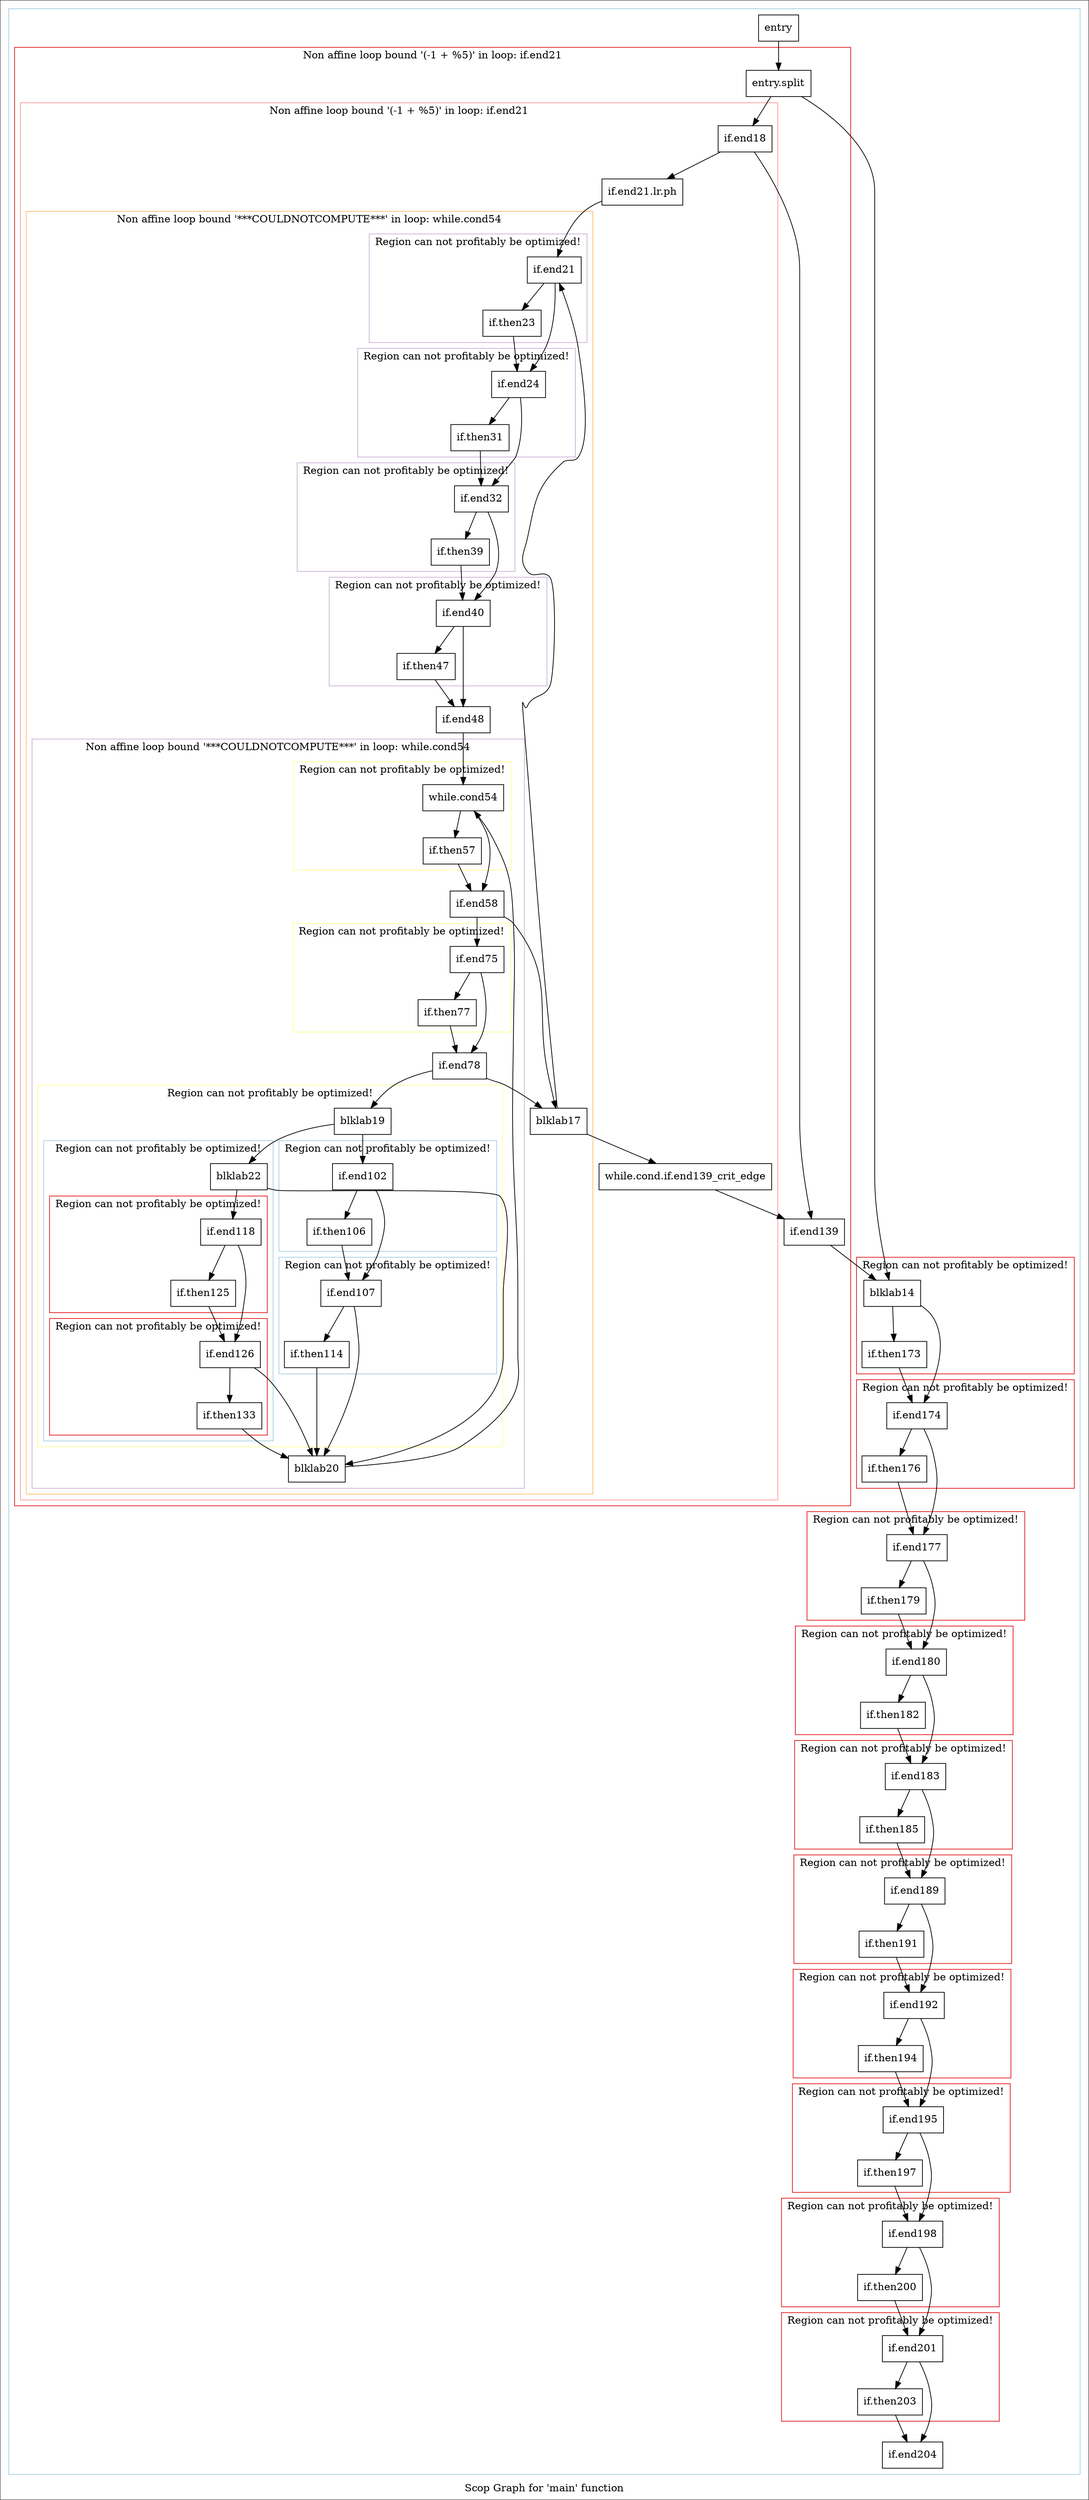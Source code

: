 digraph "Scop Graph for 'main' function" {
	label="Scop Graph for 'main' function";

	Node0xce24270 [shape=record,label="{entry}"];
	Node0xce24270 -> Node0xcf18920;
	Node0xcf18920 [shape=record,label="{entry.split}"];
	Node0xcf18920 -> Node0xce24840;
	Node0xcf18920 -> Node0xcf1b5c0;
	Node0xce24840 [shape=record,label="{blklab14}"];
	Node0xce24840 -> Node0xce1dcc0;
	Node0xce24840 -> Node0xce1dd20;
	Node0xce1dcc0 [shape=record,label="{if.end174}"];
	Node0xce1dcc0 -> Node0xcee19e0;
	Node0xce1dcc0 -> Node0xcee1a40;
	Node0xcee19e0 [shape=record,label="{if.end177}"];
	Node0xcee19e0 -> Node0xce24020;
	Node0xcee19e0 -> Node0xce1dc50;
	Node0xce24020 [shape=record,label="{if.end180}"];
	Node0xce24020 -> Node0xcee1aa0;
	Node0xce24020 -> Node0xcee1b00;
	Node0xcee1aa0 [shape=record,label="{if.end183}"];
	Node0xcee1aa0 -> Node0xced9290;
	Node0xcee1aa0 -> Node0xced92f0;
	Node0xced9290 [shape=record,label="{if.end189}"];
	Node0xced9290 -> Node0xced9350;
	Node0xced9290 -> Node0xced93b0;
	Node0xced9350 [shape=record,label="{if.end192}"];
	Node0xced9350 -> Node0xcf188f0;
	Node0xced9350 -> Node0xcf1b560;
	Node0xcf188f0 [shape=record,label="{if.end195}"];
	Node0xcf188f0 -> Node0xce23f10;
	Node0xcf188f0 -> Node0xce23f70;
	Node0xce23f10 [shape=record,label="{if.end198}"];
	Node0xce23f10 -> Node0xce23fd0;
	Node0xce23f10 -> Node0xcecba50;
	Node0xce23fd0 [shape=record,label="{if.end201}"];
	Node0xce23fd0 -> Node0xcecbab0;
	Node0xce23fd0 -> Node0xcecbb10;
	Node0xcecbab0 [shape=record,label="{if.end204}"];
	Node0xcecbb10 [shape=record,label="{if.then203}"];
	Node0xcecbb10 -> Node0xcecbab0;
	Node0xcecba50 [shape=record,label="{if.then200}"];
	Node0xcecba50 -> Node0xce23fd0;
	Node0xce23f70 [shape=record,label="{if.then197}"];
	Node0xce23f70 -> Node0xce23f10;
	Node0xcf1b560 [shape=record,label="{if.then194}"];
	Node0xcf1b560 -> Node0xcf188f0;
	Node0xced93b0 [shape=record,label="{if.then191}"];
	Node0xced93b0 -> Node0xced9350;
	Node0xced92f0 [shape=record,label="{if.then185}"];
	Node0xced92f0 -> Node0xced9290;
	Node0xcee1b00 [shape=record,label="{if.then182}"];
	Node0xcee1b00 -> Node0xcee1aa0;
	Node0xce1dc50 [shape=record,label="{if.then179}"];
	Node0xce1dc50 -> Node0xce24020;
	Node0xcee1a40 [shape=record,label="{if.then176}"];
	Node0xcee1a40 -> Node0xcee19e0;
	Node0xce1dd20 [shape=record,label="{if.then173}"];
	Node0xce1dd20 -> Node0xce1dcc0;
	Node0xcf1b5c0 [shape=record,label="{if.end18}"];
	Node0xcf1b5c0 -> Node0xcecbb70;
	Node0xcf1b5c0 -> Node0xce1c120;
	Node0xcecbb70 [shape=record,label="{if.end21.lr.ph}"];
	Node0xcecbb70 -> Node0xce1c180;
	Node0xce1c180 [shape=record,label="{if.end21}"];
	Node0xce1c180 -> Node0xce1c1e0;
	Node0xce1c180 -> Node0xce23ff0;
	Node0xce1c1e0 [shape=record,label="{if.end24}"];
	Node0xce1c1e0 -> Node0xcf0ec20;
	Node0xce1c1e0 -> Node0xcf0ec80;
	Node0xcf0ec20 [shape=record,label="{if.end32}"];
	Node0xcf0ec20 -> Node0xcf0ece0;
	Node0xcf0ec20 -> Node0xce1c240;
	Node0xcf0ece0 [shape=record,label="{if.end40}"];
	Node0xcf0ece0 -> Node0xcf349e0;
	Node0xcf0ece0 -> Node0xcf34a40;
	Node0xcf349e0 [shape=record,label="{if.end48}"];
	Node0xcf349e0 -> Node0xcf34aa0;
	Node0xcf34aa0 [shape=record,label="{while.cond54}"];
	Node0xcf34aa0 -> Node0xcf0ed40;
	Node0xcf34aa0 -> Node0xcf1d440;
	Node0xcf0ed40 [shape=record,label="{if.end58}"];
	Node0xcf0ed40 -> Node0xcf1d4a0;
	Node0xcf0ed40 -> Node0xcf1d500;
	Node0xcf1d4a0 [shape=record,label="{blklab17}"];
	Node0xcf1d4a0 -> Node0xce1c180[constraint=false];
	Node0xcf1d4a0 -> Node0xcf1a360;
	Node0xcf1a360 [shape=record,label="{while.cond.if.end139_crit_edge}"];
	Node0xcf1a360 -> Node0xce1c120;
	Node0xce1c120 [shape=record,label="{if.end139}"];
	Node0xce1c120 -> Node0xce24840;
	Node0xcf1d500 [shape=record,label="{if.end75}"];
	Node0xcf1d500 -> Node0xcf1a400;
	Node0xcf1d500 -> Node0xcf1a420;
	Node0xcf1a400 [shape=record,label="{if.end78}"];
	Node0xcf1a400 -> Node0xcf1a440;
	Node0xcf1a400 -> Node0xcf1d4a0;
	Node0xcf1a440 [shape=record,label="{blklab19}"];
	Node0xcf1a440 -> Node0xcf1a4a0;
	Node0xcf1a440 -> Node0xced96c0;
	Node0xcf1a4a0 [shape=record,label="{blklab22}"];
	Node0xcf1a4a0 -> Node0xced9720;
	Node0xcf1a4a0 -> Node0xced9780;
	Node0xced9720 [shape=record,label="{blklab20}"];
	Node0xced9720 -> Node0xcf34aa0[constraint=false];
	Node0xced9780 [shape=record,label="{if.end118}"];
	Node0xced9780 -> Node0xcf34b00;
	Node0xced9780 -> Node0xcf1d560;
	Node0xcf34b00 [shape=record,label="{if.end126}"];
	Node0xcf34b00 -> Node0xced9720;
	Node0xcf34b00 -> Node0xcee4ab0;
	Node0xcee4ab0 [shape=record,label="{if.then133}"];
	Node0xcee4ab0 -> Node0xced9720;
	Node0xcf1d560 [shape=record,label="{if.then125}"];
	Node0xcf1d560 -> Node0xcf34b00;
	Node0xced96c0 [shape=record,label="{if.end102}"];
	Node0xced96c0 -> Node0xcee4b10;
	Node0xced96c0 -> Node0xcee4b70;
	Node0xcee4b10 [shape=record,label="{if.end107}"];
	Node0xcee4b10 -> Node0xced9720;
	Node0xcee4b10 -> Node0xcee4bd0;
	Node0xcee4bd0 [shape=record,label="{if.then114}"];
	Node0xcee4bd0 -> Node0xced9720;
	Node0xcee4b70 [shape=record,label="{if.then106}"];
	Node0xcee4b70 -> Node0xcee4b10;
	Node0xcf1a420 [shape=record,label="{if.then77}"];
	Node0xcf1a420 -> Node0xcf1a400;
	Node0xcf1d440 [shape=record,label="{if.then57}"];
	Node0xcf1d440 -> Node0xcf0ed40;
	Node0xcf34a40 [shape=record,label="{if.then47}"];
	Node0xcf34a40 -> Node0xcf349e0;
	Node0xce1c240 [shape=record,label="{if.then39}"];
	Node0xce1c240 -> Node0xcf0ece0;
	Node0xcf0ec80 [shape=record,label="{if.then31}"];
	Node0xcf0ec80 -> Node0xcf0ec20;
	Node0xce23ff0 [shape=record,label="{if.then23}"];
	Node0xce23ff0 -> Node0xce1c1e0;
	colorscheme = "paired12"
        subgraph cluster_0xcf17290 {
          label = "";
          style = solid;
          color = 1
          subgraph cluster_0xced5900 {
            label = "Non affine loop bound '(-1 + %5)' in loop: if.end21";
            style = solid;
            color = 6
            subgraph cluster_0xcedacb0 {
              label = "Non affine loop bound '(-1 + %5)' in loop: if.end21";
              style = solid;
              color = 5
              subgraph cluster_0xcedac30 {
                label = "Non affine loop bound '***COULDNOTCOMPUTE***' in loop: while.cond54";
                style = solid;
                color = 7
                subgraph cluster_0xcece020 {
                  label = "Region can not profitably be optimized!";
                  style = solid;
                  color = 9
                  Node0xce1c180;
                  Node0xce23ff0;
                }
                subgraph cluster_0xcecdfa0 {
                  label = "Region can not profitably be optimized!";
                  style = solid;
                  color = 9
                  Node0xce1c1e0;
                  Node0xcf0ec80;
                }
                subgraph cluster_0xcedc7a0 {
                  label = "Region can not profitably be optimized!";
                  style = solid;
                  color = 9
                  Node0xcf0ec20;
                  Node0xce1c240;
                }
                subgraph cluster_0xcedc720 {
                  label = "Region can not profitably be optimized!";
                  style = solid;
                  color = 9
                  Node0xcf0ece0;
                  Node0xcf34a40;
                }
                subgraph cluster_0xcf17e80 {
                  label = "Non affine loop bound '***COULDNOTCOMPUTE***' in loop: while.cond54";
                  style = solid;
                  color = 9
                  subgraph cluster_0xcf17e00 {
                    label = "Region can not profitably be optimized!";
                    style = solid;
                    color = 11
                    Node0xcf34aa0;
                    Node0xcf1d440;
                  }
                  subgraph cluster_0xce1fff0 {
                    label = "Region can not profitably be optimized!";
                    style = solid;
                    color = 11
                    Node0xcf1d500;
                    Node0xcf1a420;
                  }
                  subgraph cluster_0xce1ff70 {
                    label = "Region can not profitably be optimized!";
                    style = solid;
                    color = 11
                    subgraph cluster_0xcee5940 {
                      label = "Region can not profitably be optimized!";
                      style = solid;
                      color = 1
                      subgraph cluster_0xcee58c0 {
                        label = "Region can not profitably be optimized!";
                        style = solid;
                        color = 6
                        Node0xced9780;
                        Node0xcf1d560;
                      }
                      subgraph cluster_0xcf15160 {
                        label = "Region can not profitably be optimized!";
                        style = solid;
                        color = 6
                        Node0xcf34b00;
                        Node0xcee4ab0;
                      }
                      Node0xcf1a4a0;
                    }
                    subgraph cluster_0xced4e80 {
                      label = "Region can not profitably be optimized!";
                      style = solid;
                      color = 1
                      Node0xced96c0;
                      Node0xcee4b70;
                    }
                    subgraph cluster_0xced4e00 {
                      label = "Region can not profitably be optimized!";
                      style = solid;
                      color = 1
                      Node0xcee4b10;
                      Node0xcee4bd0;
                    }
                    Node0xcf1a440;
                  }
                  Node0xcf0ed40;
                  Node0xcf1a400;
                  Node0xced9720;
                }
                Node0xcf349e0;
                Node0xcf1d4a0;
              }
              Node0xcf1b5c0;
              Node0xcecbb70;
              Node0xcf1a360;
            }
            Node0xcf18920;
            Node0xce1c120;
          }
          subgraph cluster_0xcf150e0 {
            label = "Region can not profitably be optimized!";
            style = solid;
            color = 6
            Node0xce24840;
            Node0xce1dd20;
          }
          subgraph cluster_0xced9160 {
            label = "Region can not profitably be optimized!";
            style = solid;
            color = 6
            Node0xce1dcc0;
            Node0xcee1a40;
          }
          subgraph cluster_0xced90e0 {
            label = "Region can not profitably be optimized!";
            style = solid;
            color = 6
            Node0xcee19e0;
            Node0xce1dc50;
          }
          subgraph cluster_0xcf80ef0 {
            label = "Region can not profitably be optimized!";
            style = solid;
            color = 6
            Node0xce24020;
            Node0xcee1b00;
          }
          subgraph cluster_0xcf80e70 {
            label = "Region can not profitably be optimized!";
            style = solid;
            color = 6
            Node0xcee1aa0;
            Node0xced92f0;
          }
          subgraph cluster_0xcf13b20 {
            label = "Region can not profitably be optimized!";
            style = solid;
            color = 6
            Node0xced9290;
            Node0xced93b0;
          }
          subgraph cluster_0xcf13aa0 {
            label = "Region can not profitably be optimized!";
            style = solid;
            color = 6
            Node0xced9350;
            Node0xcf1b560;
          }
          subgraph cluster_0xcf18230 {
            label = "Region can not profitably be optimized!";
            style = solid;
            color = 6
            Node0xcf188f0;
            Node0xce23f70;
          }
          subgraph cluster_0xcf181b0 {
            label = "Region can not profitably be optimized!";
            style = solid;
            color = 6
            Node0xce23f10;
            Node0xcecba50;
          }
          subgraph cluster_0xcf17310 {
            label = "Region can not profitably be optimized!";
            style = solid;
            color = 6
            Node0xce23fd0;
            Node0xcecbb10;
          }
          Node0xce24270;
          Node0xcecbab0;
        }
}
